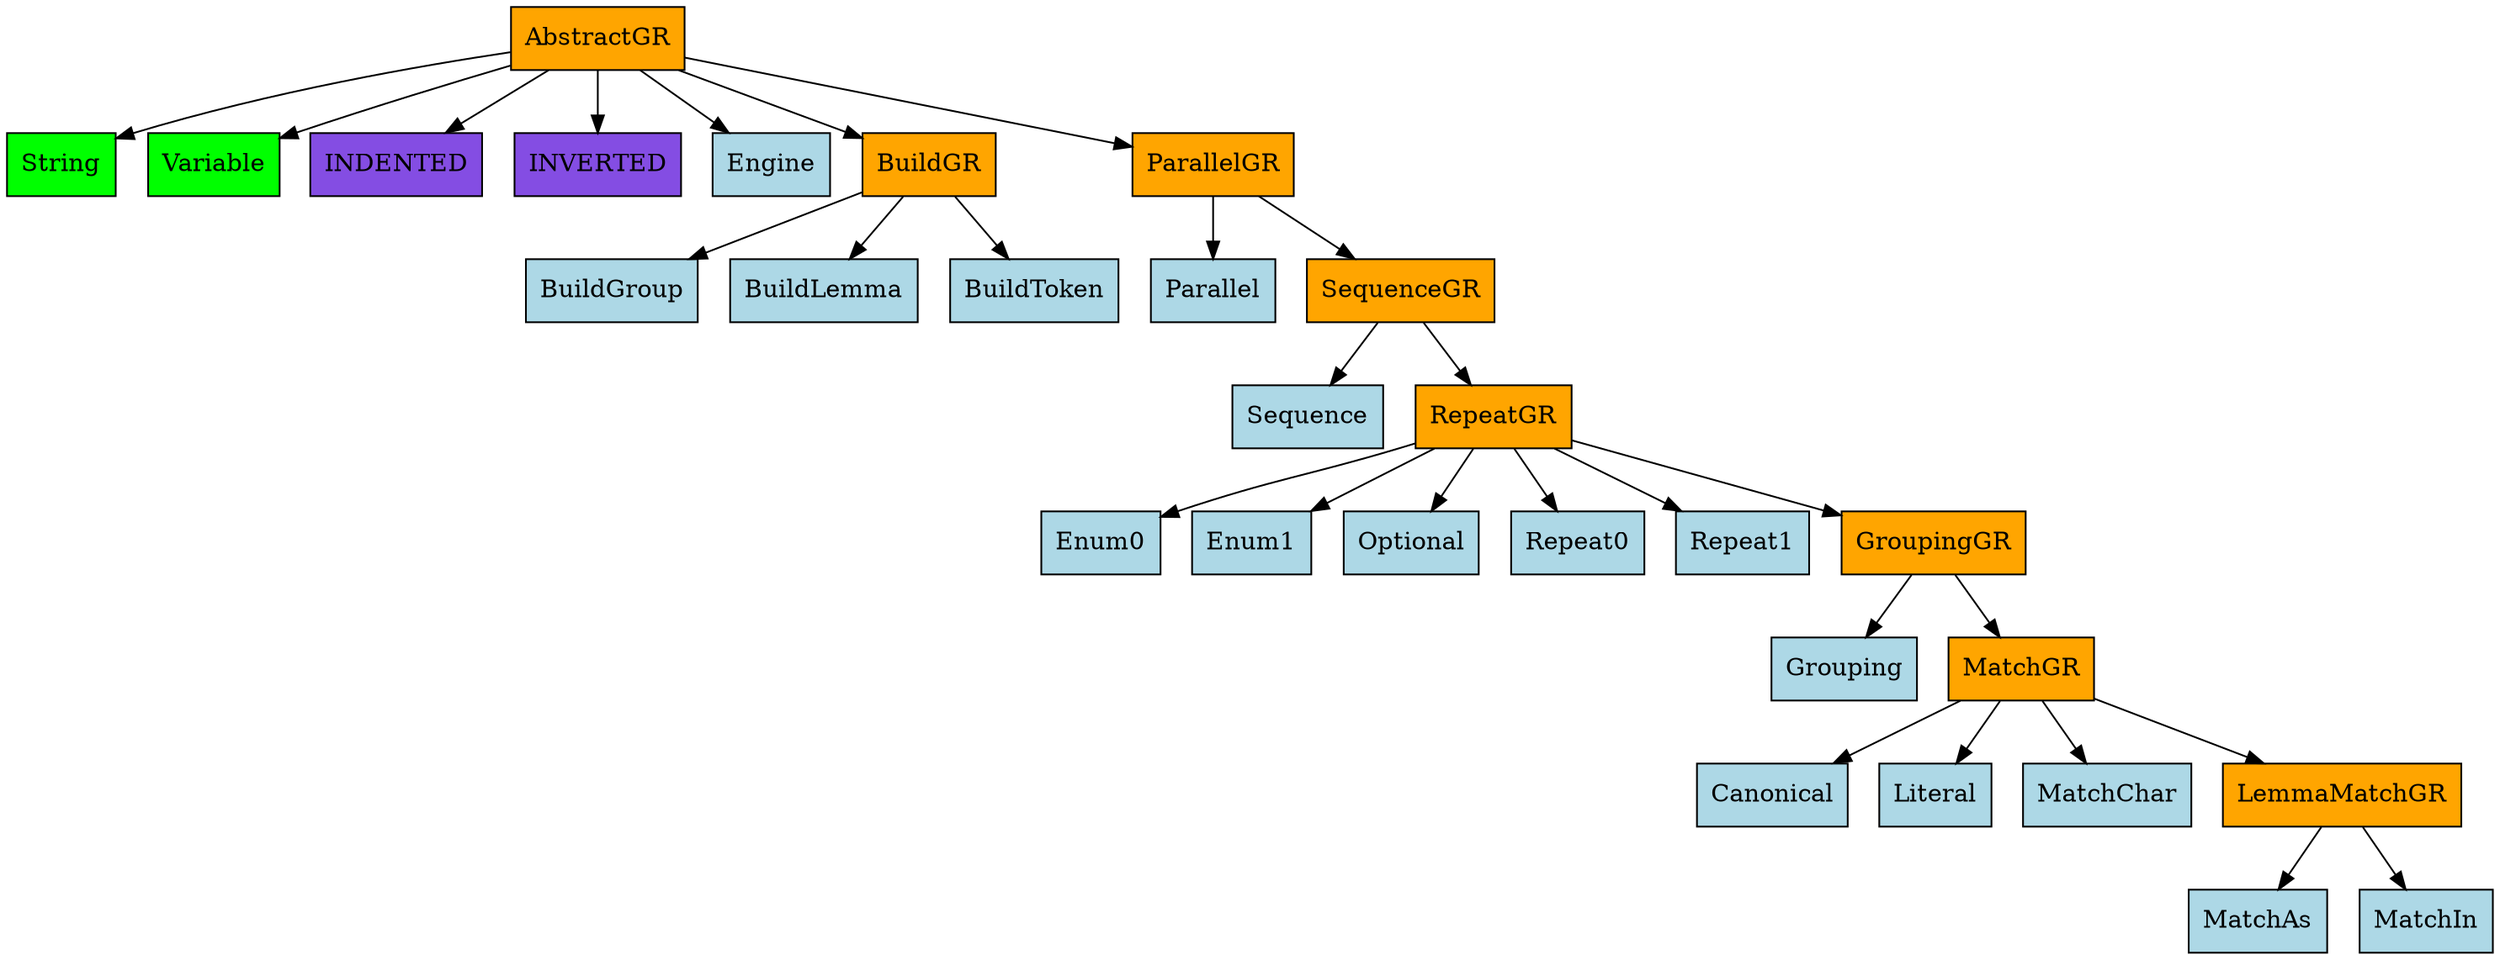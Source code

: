 digraph {
	0 [label=AbstractGR fillcolor=orange shape=rect style=filled]
	1 [label=String fillcolor=lime shape=rect style=filled]
	2 [label=Variable fillcolor=lime shape=rect style=filled]
	3 [label=INDENTED fillcolor="#844de3" shape=rect style=filled]
	4 [label=INVERTED fillcolor="#844de3" shape=rect style=filled]
	5 [label=Engine fillcolor=lightblue shape=rect style=filled]
	6 [label=BuildGR fillcolor=orange shape=rect style=filled]
	7 [label=ParallelGR fillcolor=orange shape=rect style=filled]
	8 [label=BuildGroup fillcolor=lightblue shape=rect style=filled]
	9 [label=BuildLemma fillcolor=lightblue shape=rect style=filled]
	10 [label=BuildToken fillcolor=lightblue shape=rect style=filled]
	11 [label=Parallel fillcolor=lightblue shape=rect style=filled]
	12 [label=SequenceGR fillcolor=orange shape=rect style=filled]
	13 [label=Sequence fillcolor=lightblue shape=rect style=filled]
	14 [label=RepeatGR fillcolor=orange shape=rect style=filled]
	15 [label=Enum0 fillcolor=lightblue shape=rect style=filled]
	16 [label=Enum1 fillcolor=lightblue shape=rect style=filled]
	17 [label=Optional fillcolor=lightblue shape=rect style=filled]
	18 [label=Repeat0 fillcolor=lightblue shape=rect style=filled]
	19 [label=Repeat1 fillcolor=lightblue shape=rect style=filled]
	20 [label=GroupingGR fillcolor=orange shape=rect style=filled]
	21 [label=Grouping fillcolor=lightblue shape=rect style=filled]
	22 [label=MatchGR fillcolor=orange shape=rect style=filled]
	23 [label=Canonical fillcolor=lightblue shape=rect style=filled]
	24 [label=Literal fillcolor=lightblue shape=rect style=filled]
	25 [label=MatchChar fillcolor=lightblue shape=rect style=filled]
	26 [label=LemmaMatchGR fillcolor=orange shape=rect style=filled]
	27 [label=MatchAs fillcolor=lightblue shape=rect style=filled]
	28 [label=MatchIn fillcolor=lightblue shape=rect style=filled]
	0 -> 1
	0 -> 2
	0 -> 3
	0 -> 4
	0 -> 5
	0 -> 6
	0 -> 7
	6 -> 8
	6 -> 9
	6 -> 10
	7 -> 11
	7 -> 12
	12 -> 13
	12 -> 14
	14 -> 15
	14 -> 16
	14 -> 17
	14 -> 18
	14 -> 19
	14 -> 20
	20 -> 21
	20 -> 22
	22 -> 23
	22 -> 24
	22 -> 25
	22 -> 26
	26 -> 27
	26 -> 28
}
